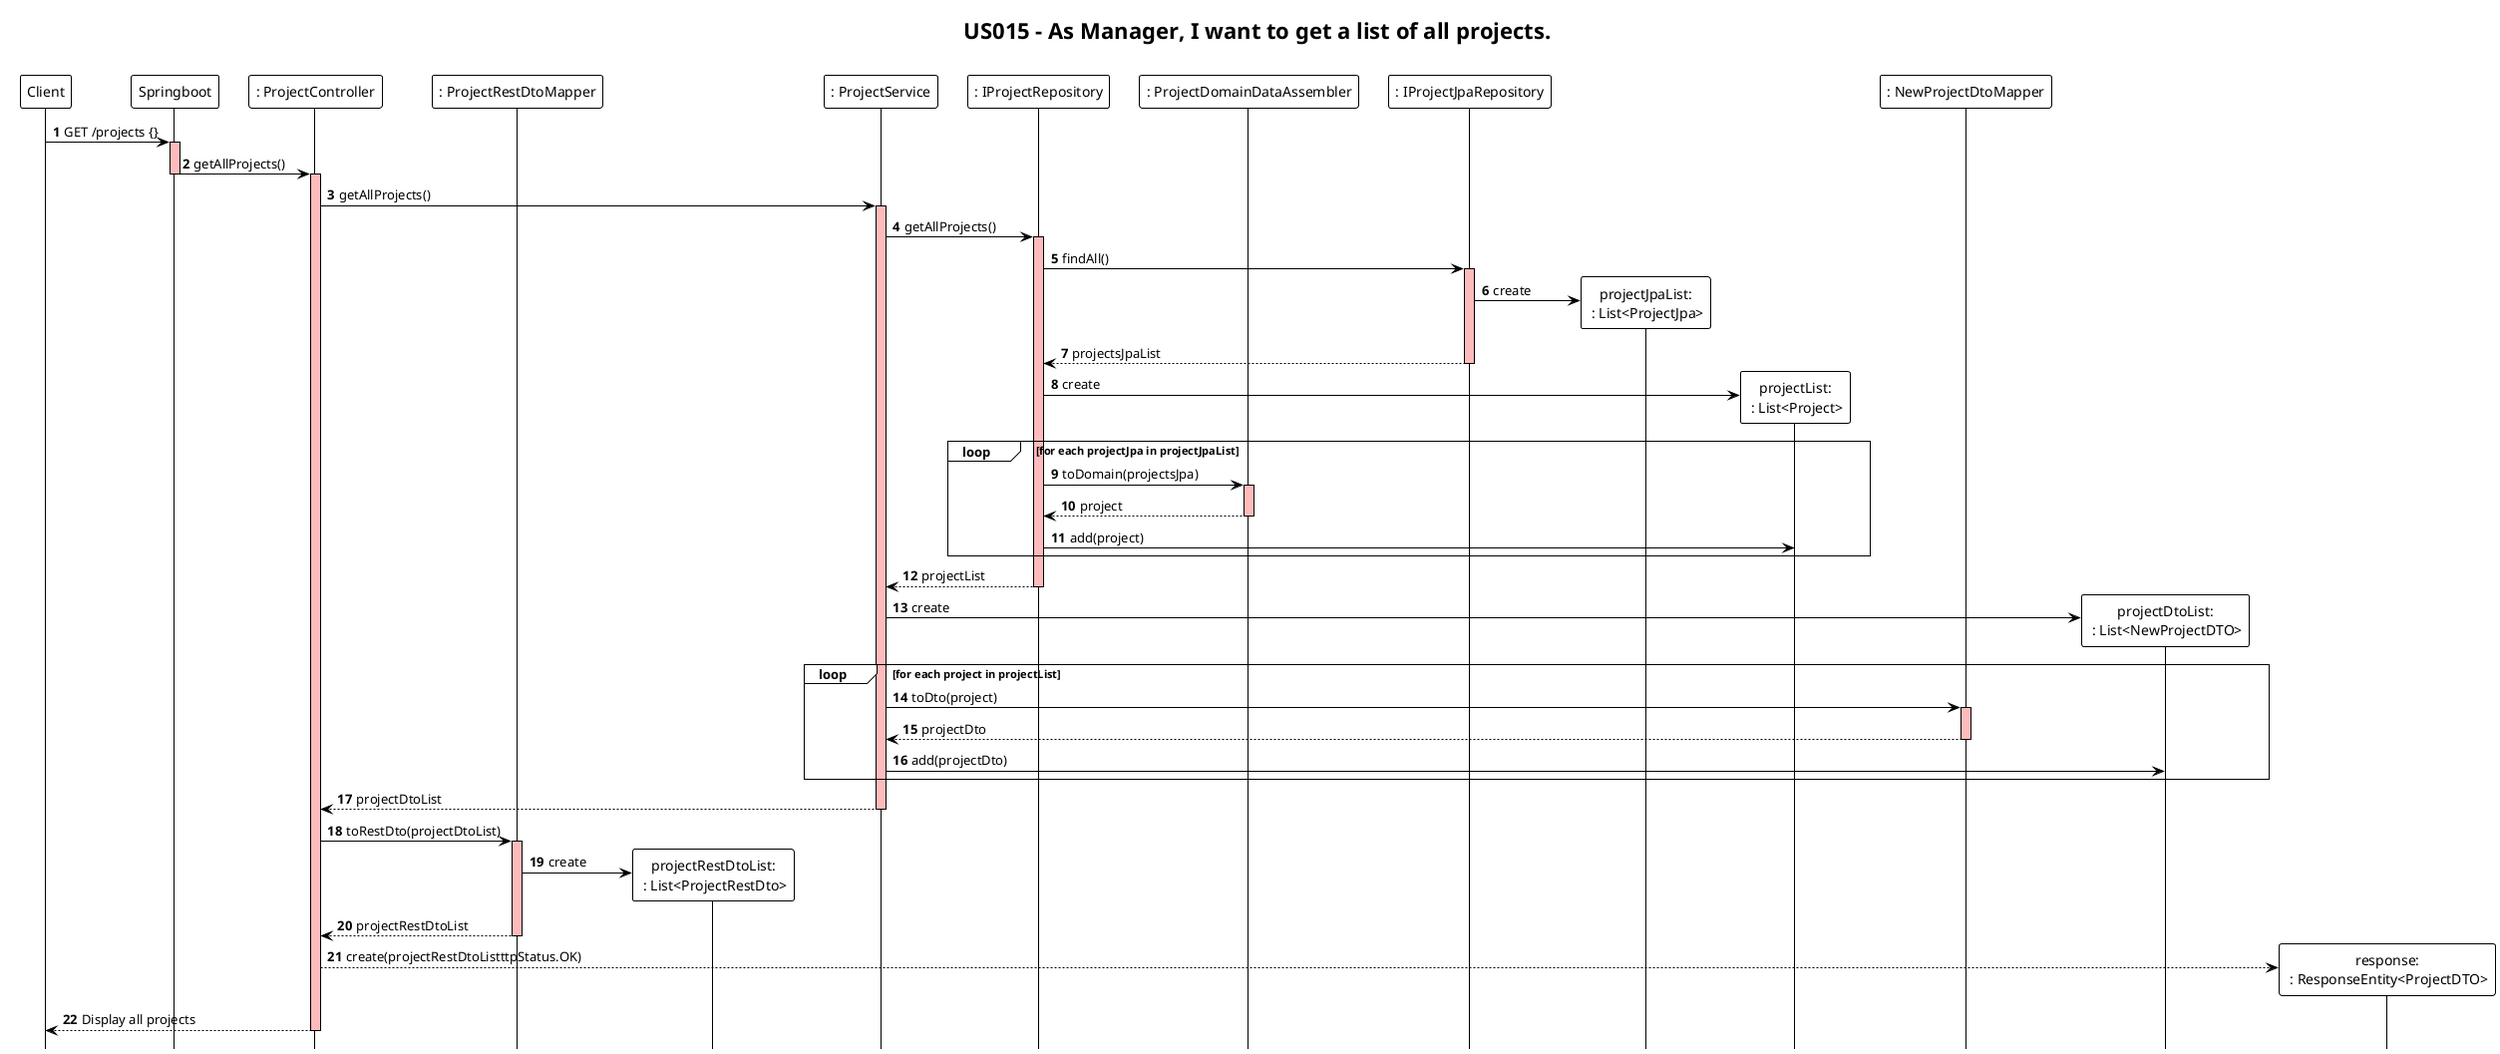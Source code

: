 @startuml
!theme plain
hide footbox
autonumber
skinparam sequence {
LifeLineBackgroundColor #FFBBBB
}
title "US015 - As Manager, I want to get a list of all projects."

participant Client
participant Springboot
'participant "restDto : ProjectRestDto" as DTOin
participant ": ProjectController" as Controller
participant ": ProjectRestDtoMapper" as Mapper
participant "projectRestDtoList:\n : List<ProjectRestDto>" as projectRestDtoList
participant ": ProjectService" as Service
participant ": IProjectRepository" as ProjRepository
participant ": ProjectDomainDataAssembler" as Assembler
participant ": IProjectJpaRepository" as ProjectJpaRepository
participant "projectJpaList:\n : List<ProjectJpa>" as projectJpaList
participant "projectList:\n : List<Project>" as projectList
participant ": NewProjectDtoMapper" as NewMapper
participant "projectDtoList:\n : List<NewProjectDTO>" as projectDtoList
participant "response:\n : ResponseEntity<ProjectDTO>" as response


Client ->  Springboot: GET /projects {}
activate Springboot
Springboot -> Controller: getAllProjects()
deactivate Springboot
activate Controller

Controller -> Service: getAllProjects()
activate Service

'Saving in the JpaRepository
Service -> ProjRepository : getAllProjects()
activate ProjRepository

ProjRepository -> ProjectJpaRepository : findAll()
activate ProjectJpaRepository

ProjectJpaRepository -> projectJpaList ** : create

ProjectJpaRepository --> ProjRepository : projectsJpaList
deactivate ProjectJpaRepository

ProjRepository -> projectList ** : create
loop for each projectJpa in projectJpaList
ProjRepository -> Assembler : toDomain(projectsJpa)
activate Assembler
Assembler --> ProjRepository: project
deactivate Assembler
ProjRepository -> projectList: add(project)
end

deactivate Assembler

deactivate Assembler

ProjRepository --> Service: projectList
deactivate ProjRepository

Service -> projectDtoList ** : create

loop for each project in projectList
Service -> NewMapper: toDto(project)
activate NewMapper

NewMapper --> Service: projectDto
deactivate NewMapper
Service -> projectDtoList: add(projectDto)

end loop

Service --> Controller : projectDtoList
deactivate Service

Controller -> Mapper: toRestDto(projectDtoList)
activate Mapper

Mapper -> projectRestDtoList ** : create

Mapper --> Controller: projectRestDtoList
deactivate Mapper

Controller --> response ** : create(projectRestDtoListttpStatus.OK)
Controller --> Client : Display all projects
deactivate Controller

@enduml
